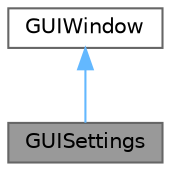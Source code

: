 digraph "GUISettings"
{
 // LATEX_PDF_SIZE
  bgcolor="transparent";
  edge [fontname=Helvetica,fontsize=10,labelfontname=Helvetica,labelfontsize=10];
  node [fontname=Helvetica,fontsize=10,shape=box,height=0.2,width=0.4];
  Node1 [id="Node000001",label="GUISettings",height=0.2,width=0.4,color="gray40", fillcolor="grey60", style="filled", fontcolor="black",tooltip="This class handles the GUI settings of the MiniYugioh game."];
  Node2 -> Node1 [id="edge1_Node000001_Node000002",dir="back",color="steelblue1",style="solid",tooltip=" "];
  Node2 [id="Node000002",label="GUIWindow",height=0.2,width=0.4,color="gray40", fillcolor="white", style="filled",URL="$class_g_u_i_window.html",tooltip="This class represents a GUI window."];
}
